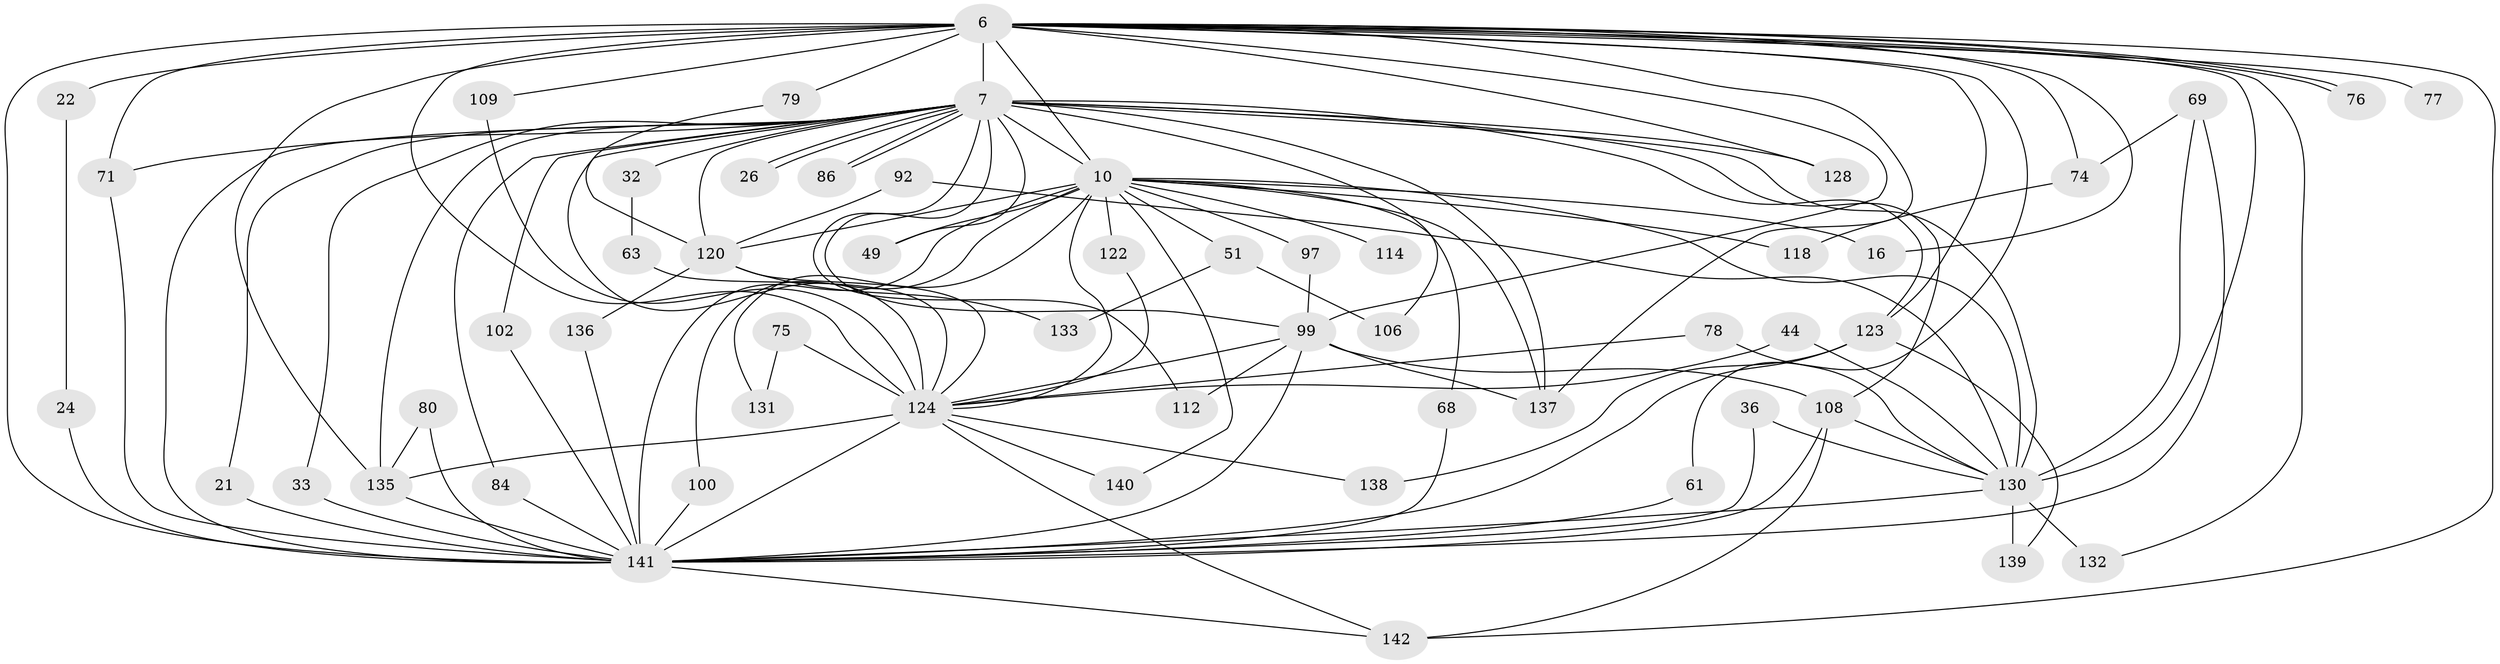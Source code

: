 // original degree distribution, {30: 0.014084507042253521, 20: 0.007042253521126761, 23: 0.007042253521126761, 19: 0.007042253521126761, 22: 0.007042253521126761, 25: 0.007042253521126761, 27: 0.007042253521126761, 17: 0.007042253521126761, 26: 0.007042253521126761, 5: 0.056338028169014086, 6: 0.02112676056338028, 16: 0.007042253521126761, 4: 0.11267605633802817, 8: 0.014084507042253521, 2: 0.5704225352112676, 3: 0.14788732394366197}
// Generated by graph-tools (version 1.1) at 2025/48/03/04/25 21:48:03]
// undirected, 56 vertices, 121 edges
graph export_dot {
graph [start="1"]
  node [color=gray90,style=filled];
  6 [super="+3"];
  7 [super="+1"];
  10 [super="+8"];
  16;
  21;
  22;
  24;
  26;
  32;
  33 [super="+30"];
  36;
  44;
  49;
  51 [super="+14"];
  61;
  63;
  68;
  69 [super="+67"];
  71 [super="+39+42"];
  74 [super="+72"];
  75;
  76;
  77;
  78;
  79;
  80;
  84;
  86;
  92;
  97;
  99 [super="+35+43+46+47+64"];
  100;
  102;
  106;
  108 [super="+18+53"];
  109;
  112 [super="+107"];
  114;
  118;
  120 [super="+11+59+58+115"];
  122;
  123 [super="+81+54"];
  124 [super="+55+31+9"];
  128;
  130 [super="+111+129"];
  131;
  132 [super="+89"];
  133;
  135 [super="+94+127"];
  136;
  137 [super="+40+110+134"];
  138;
  139;
  140;
  141 [super="+90+113+85+126"];
  142 [super="+121"];
  6 -- 7 [weight=4];
  6 -- 10 [weight=4];
  6 -- 16;
  6 -- 22 [weight=2];
  6 -- 61;
  6 -- 71 [weight=2];
  6 -- 74 [weight=2];
  6 -- 76;
  6 -- 76;
  6 -- 77 [weight=2];
  6 -- 109;
  6 -- 128;
  6 -- 142 [weight=2];
  6 -- 79;
  6 -- 132;
  6 -- 141 [weight=8];
  6 -- 124 [weight=4];
  6 -- 123;
  6 -- 135 [weight=2];
  6 -- 137;
  6 -- 99 [weight=3];
  6 -- 130;
  7 -- 10 [weight=4];
  7 -- 26;
  7 -- 26;
  7 -- 32 [weight=2];
  7 -- 84;
  7 -- 86;
  7 -- 86;
  7 -- 106;
  7 -- 123 [weight=3];
  7 -- 130 [weight=8];
  7 -- 135 [weight=4];
  7 -- 112;
  7 -- 128;
  7 -- 21;
  7 -- 99 [weight=2];
  7 -- 102;
  7 -- 49;
  7 -- 71;
  7 -- 33;
  7 -- 120 [weight=3];
  7 -- 124 [weight=5];
  7 -- 141 [weight=4];
  7 -- 137 [weight=4];
  7 -- 108 [weight=2];
  10 -- 49;
  10 -- 97;
  10 -- 100;
  10 -- 114 [weight=2];
  10 -- 118;
  10 -- 122;
  10 -- 131;
  10 -- 140;
  10 -- 68;
  10 -- 16;
  10 -- 51 [weight=3];
  10 -- 120 [weight=5];
  10 -- 124 [weight=5];
  10 -- 141 [weight=8];
  10 -- 137 [weight=2];
  10 -- 130 [weight=8];
  21 -- 141;
  22 -- 24;
  24 -- 141;
  32 -- 63;
  33 -- 141 [weight=4];
  36 -- 141;
  36 -- 130;
  44 -- 124;
  44 -- 130;
  51 -- 106;
  51 -- 133;
  61 -- 141;
  63 -- 124;
  68 -- 141;
  69 -- 74;
  69 -- 141 [weight=2];
  69 -- 130;
  71 -- 141;
  74 -- 118;
  75 -- 131;
  75 -- 124 [weight=2];
  78 -- 124;
  78 -- 130;
  79 -- 120;
  80 -- 141;
  80 -- 135;
  84 -- 141;
  92 -- 120;
  92 -- 130;
  97 -- 99;
  99 -- 124;
  99 -- 141 [weight=2];
  99 -- 112 [weight=2];
  99 -- 137;
  99 -- 108;
  100 -- 141;
  102 -- 141;
  108 -- 141;
  108 -- 142;
  108 -- 130 [weight=4];
  109 -- 124;
  120 -- 136;
  120 -- 124 [weight=2];
  120 -- 133;
  122 -- 124;
  123 -- 139;
  123 -- 141 [weight=2];
  123 -- 138;
  124 -- 135;
  124 -- 140;
  124 -- 138;
  124 -- 141 [weight=7];
  124 -- 142 [weight=2];
  130 -- 132 [weight=2];
  130 -- 139;
  130 -- 141;
  135 -- 141;
  136 -- 141;
  141 -- 142;
}
